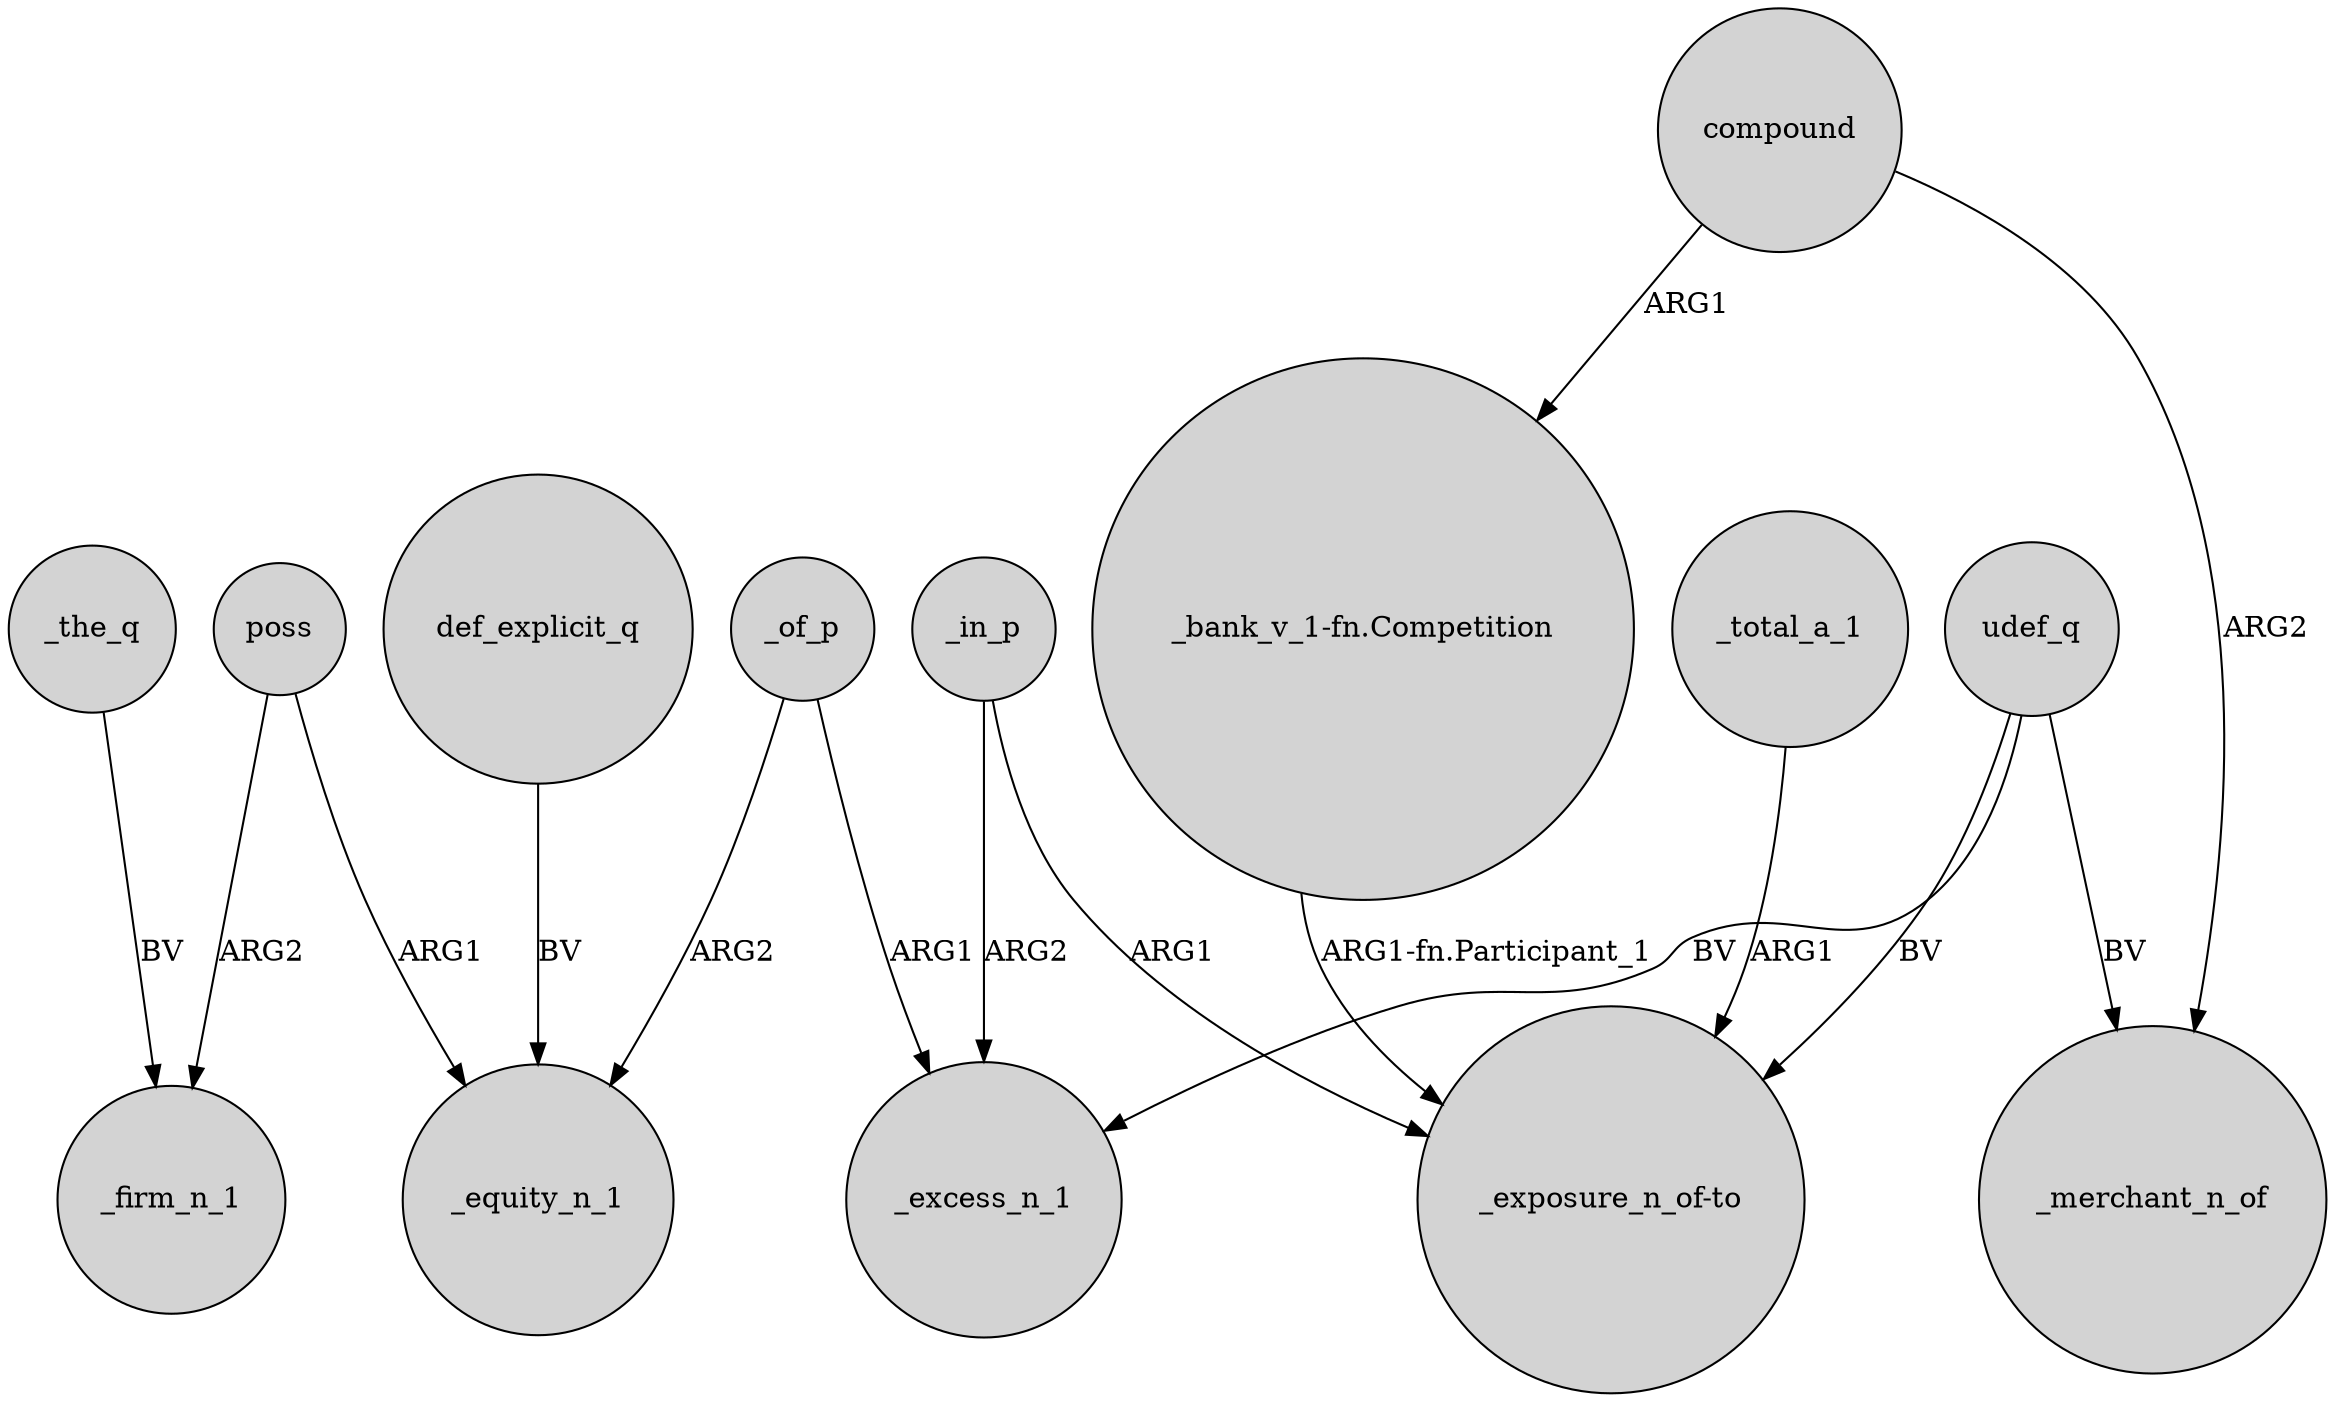 digraph {
	node [shape=circle style=filled]
	_the_q -> _firm_n_1 [label=BV]
	compound -> _merchant_n_of [label=ARG2]
	"_bank_v_1-fn.Competition" -> "_exposure_n_of-to" [label="ARG1-fn.Participant_1"]
	poss -> _equity_n_1 [label=ARG1]
	_of_p -> _equity_n_1 [label=ARG2]
	_in_p -> "_exposure_n_of-to" [label=ARG1]
	poss -> _firm_n_1 [label=ARG2]
	_total_a_1 -> "_exposure_n_of-to" [label=ARG1]
	udef_q -> _merchant_n_of [label=BV]
	compound -> "_bank_v_1-fn.Competition" [label=ARG1]
	udef_q -> "_exposure_n_of-to" [label=BV]
	_of_p -> _excess_n_1 [label=ARG1]
	_in_p -> _excess_n_1 [label=ARG2]
	udef_q -> _excess_n_1 [label=BV]
	def_explicit_q -> _equity_n_1 [label=BV]
}
